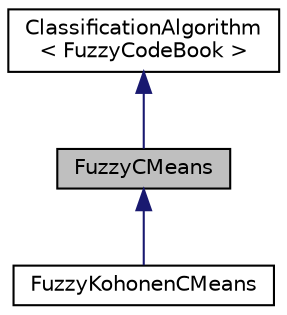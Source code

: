 digraph "FuzzyCMeans"
{
  edge [fontname="Helvetica",fontsize="10",labelfontname="Helvetica",labelfontsize="10"];
  node [fontname="Helvetica",fontsize="10",shape=record];
  Node0 [label="FuzzyCMeans",height=0.2,width=0.4,color="black", fillcolor="grey75", style="filled", fontcolor="black"];
  Node1 -> Node0 [dir="back",color="midnightblue",fontsize="10",style="solid",fontname="Helvetica"];
  Node1 [label="ClassificationAlgorithm\l\< FuzzyCodeBook \>",height=0.2,width=0.4,color="black", fillcolor="white", style="filled",URL="$classClassificationAlgorithm.html"];
  Node0 -> Node2 [dir="back",color="midnightblue",fontsize="10",style="solid",fontname="Helvetica"];
  Node2 [label="FuzzyKohonenCMeans",height=0.2,width=0.4,color="black", fillcolor="white", style="filled",URL="$classFuzzyKohonenCMeans.html"];
}
